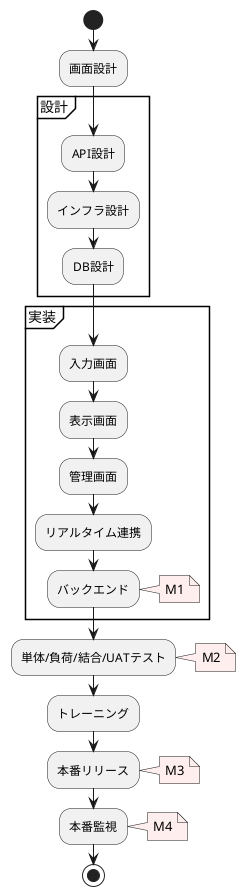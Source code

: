 @startuml トーナメント



start
:画面設計;

partition 設計 {
  :API設計;
  :インフラ設計;
  :DB設計;
}

partition 実装 {
  :入力画面;
  :表示画面;
  :管理画面;
  :リアルタイム連携;
  :バックエンド;
}
note right #FFEEEE
  M1
end note

:単体/負荷/結合/UATテスト;
note right #FFEEEE
  M2
end note

:トレーニング;
:本番リリース;
note right #FFEEEE
  M3
end note

:本番監視;
note right #FFEEEE
  M4
end note

stop
@enduml